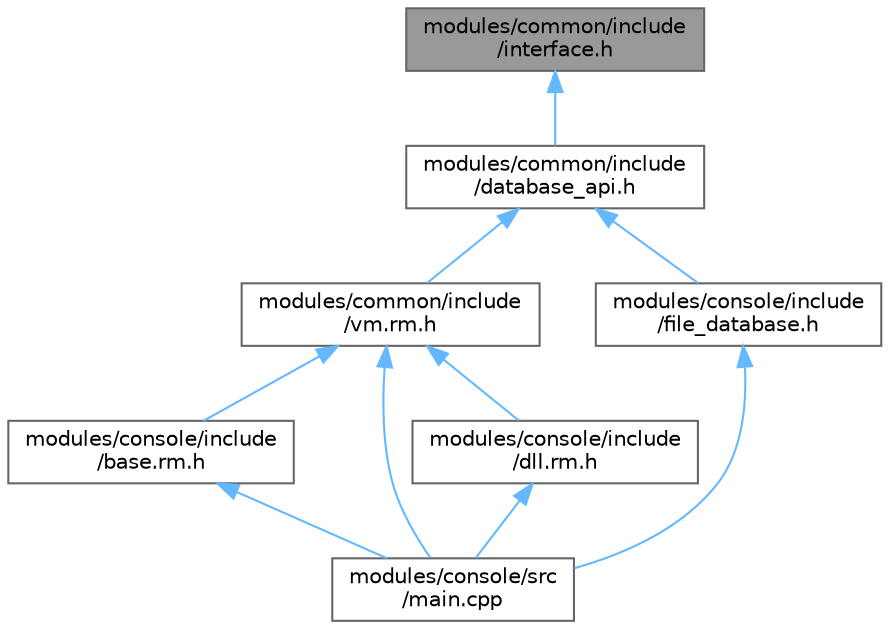 digraph "modules/common/include/interface.h"
{
 // LATEX_PDF_SIZE
  bgcolor="transparent";
  edge [fontname=Helvetica,fontsize=10,labelfontname=Helvetica,labelfontsize=10];
  node [fontname=Helvetica,fontsize=10,shape=box,height=0.2,width=0.4];
  Node1 [id="Node000001",label="modules/common/include\l/interface.h",height=0.2,width=0.4,color="gray40", fillcolor="grey60", style="filled", fontcolor="black",tooltip=" "];
  Node1 -> Node2 [id="edge1_Node000001_Node000002",dir="back",color="steelblue1",style="solid",tooltip=" "];
  Node2 [id="Node000002",label="modules/common/include\l/database_api.h",height=0.2,width=0.4,color="grey40", fillcolor="white", style="filled",URL="$database__api_8h.html",tooltip=" "];
  Node2 -> Node3 [id="edge2_Node000002_Node000003",dir="back",color="steelblue1",style="solid",tooltip=" "];
  Node3 [id="Node000003",label="modules/common/include\l/vm.rm.h",height=0.2,width=0.4,color="grey40", fillcolor="white", style="filled",URL="$vm_8rm_8h.html",tooltip=" "];
  Node3 -> Node4 [id="edge3_Node000003_Node000004",dir="back",color="steelblue1",style="solid",tooltip=" "];
  Node4 [id="Node000004",label="modules/console/include\l/base.rm.h",height=0.2,width=0.4,color="grey40", fillcolor="white", style="filled",URL="$base_8rm_8h.html",tooltip=" "];
  Node4 -> Node5 [id="edge4_Node000004_Node000005",dir="back",color="steelblue1",style="solid",tooltip=" "];
  Node5 [id="Node000005",label="modules/console/src\l/main.cpp",height=0.2,width=0.4,color="grey40", fillcolor="white", style="filled",URL="$main_8cpp.html",tooltip=" "];
  Node3 -> Node6 [id="edge5_Node000003_Node000006",dir="back",color="steelblue1",style="solid",tooltip=" "];
  Node6 [id="Node000006",label="modules/console/include\l/dll.rm.h",height=0.2,width=0.4,color="grey40", fillcolor="white", style="filled",URL="$dll_8rm_8h.html",tooltip=" "];
  Node6 -> Node5 [id="edge6_Node000006_Node000005",dir="back",color="steelblue1",style="solid",tooltip=" "];
  Node3 -> Node5 [id="edge7_Node000003_Node000005",dir="back",color="steelblue1",style="solid",tooltip=" "];
  Node2 -> Node7 [id="edge8_Node000002_Node000007",dir="back",color="steelblue1",style="solid",tooltip=" "];
  Node7 [id="Node000007",label="modules/console/include\l/file_database.h",height=0.2,width=0.4,color="grey40", fillcolor="white", style="filled",URL="$file__database_8h.html",tooltip=" "];
  Node7 -> Node5 [id="edge9_Node000007_Node000005",dir="back",color="steelblue1",style="solid",tooltip=" "];
}
